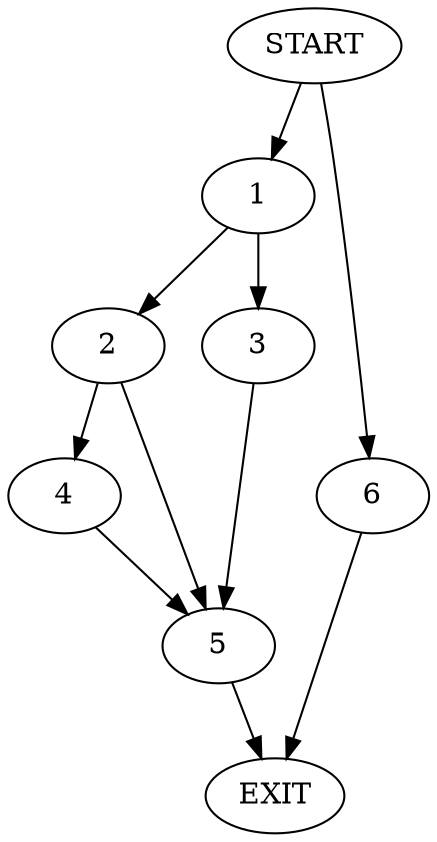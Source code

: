 digraph {
0 [label="START"]
7 [label="EXIT"]
0 -> 1
1 -> 2
1 -> 3
2 -> 4
2 -> 5
3 -> 5
5 -> 7
0 -> 6
6 -> 7
4 -> 5
}
